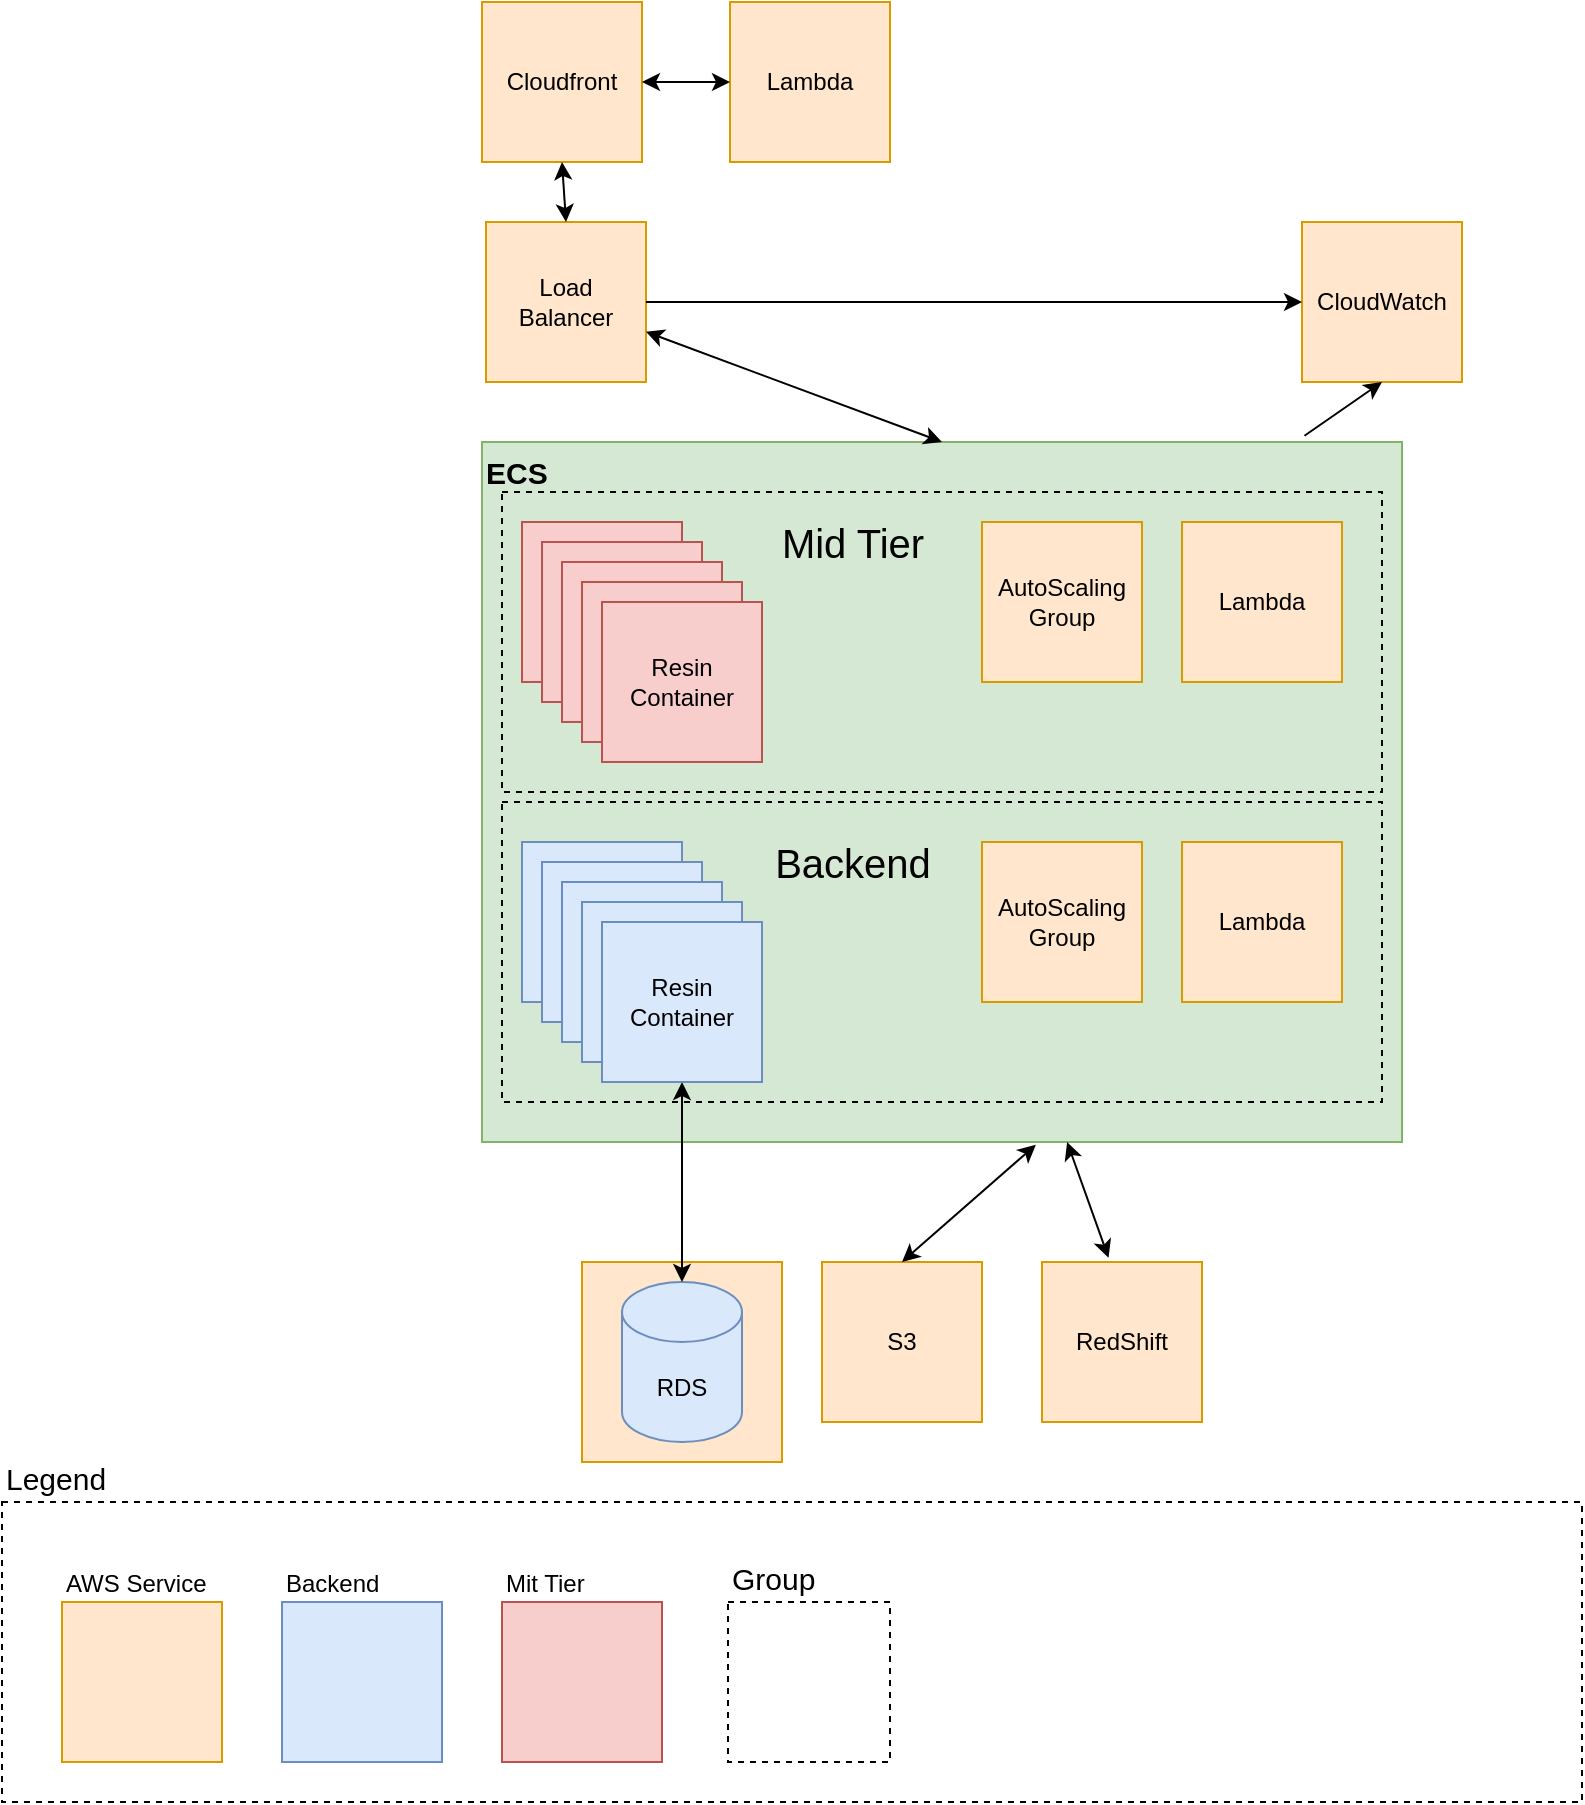 <mxfile version="13.10.0" type="github">
  <diagram id="tuF2SRHpO_IFWHsfD7gc" name="Page-1">
    <mxGraphModel dx="857" dy="650" grid="1" gridSize="10" guides="1" tooltips="1" connect="1" arrows="1" fold="1" page="1" pageScale="1" pageWidth="850" pageHeight="1100" math="0" shadow="0">
      <root>
        <mxCell id="0" />
        <mxCell id="1" parent="0" />
        <mxCell id="rKpsADtZhaYRqC5yFCHP-77" value="" style="whiteSpace=wrap;html=1;aspect=fixed;fillColor=#ffe6cc;strokeColor=#d79b00;" vertex="1" parent="1">
          <mxGeometry x="630" y="830" width="100" height="100" as="geometry" />
        </mxCell>
        <mxCell id="rKpsADtZhaYRqC5yFCHP-25" value="Cloudfront" style="whiteSpace=wrap;html=1;aspect=fixed;fillColor=#ffe6cc;strokeColor=#d79b00;" vertex="1" parent="1">
          <mxGeometry x="580" y="200" width="80" height="80" as="geometry" />
        </mxCell>
        <mxCell id="rKpsADtZhaYRqC5yFCHP-26" value="Load&lt;br&gt;Balancer" style="whiteSpace=wrap;html=1;aspect=fixed;fillColor=#ffe6cc;strokeColor=#d79b00;" vertex="1" parent="1">
          <mxGeometry x="582" y="310" width="80" height="80" as="geometry" />
        </mxCell>
        <mxCell id="rKpsADtZhaYRqC5yFCHP-27" value="ECS" style="whiteSpace=wrap;html=1;fillColor=#d5e8d4;strokeColor=#82b366;align=left;verticalAlign=top;fontStyle=1;fontSize=15;labelPosition=center;verticalLabelPosition=middle;imageAspect=1;" vertex="1" parent="1">
          <mxGeometry x="580" y="420" width="460" height="350" as="geometry" />
        </mxCell>
        <mxCell id="rKpsADtZhaYRqC5yFCHP-28" value="Lambda" style="whiteSpace=wrap;html=1;aspect=fixed;fillColor=#ffe6cc;strokeColor=#d79b00;" vertex="1" parent="1">
          <mxGeometry x="704" y="200" width="80" height="80" as="geometry" />
        </mxCell>
        <mxCell id="rKpsADtZhaYRqC5yFCHP-29" value="" style="endArrow=classic;startArrow=classic;html=1;entryX=0;entryY=0.5;entryDx=0;entryDy=0;exitX=1;exitY=0.5;exitDx=0;exitDy=0;" edge="1" parent="1" source="rKpsADtZhaYRqC5yFCHP-25" target="rKpsADtZhaYRqC5yFCHP-28">
          <mxGeometry width="50" height="50" relative="1" as="geometry">
            <mxPoint x="524" y="480" as="sourcePoint" />
            <mxPoint x="574" y="430" as="targetPoint" />
          </mxGeometry>
        </mxCell>
        <mxCell id="rKpsADtZhaYRqC5yFCHP-30" value="" style="endArrow=classic;startArrow=classic;html=1;entryX=0.5;entryY=1;entryDx=0;entryDy=0;exitX=0.5;exitY=0;exitDx=0;exitDy=0;" edge="1" parent="1" source="rKpsADtZhaYRqC5yFCHP-26" target="rKpsADtZhaYRqC5yFCHP-25">
          <mxGeometry width="50" height="50" relative="1" as="geometry">
            <mxPoint x="524" y="480" as="sourcePoint" />
            <mxPoint x="574" y="430" as="targetPoint" />
          </mxGeometry>
        </mxCell>
        <mxCell id="rKpsADtZhaYRqC5yFCHP-31" value="" style="endArrow=classic;startArrow=classic;html=1;exitX=0.5;exitY=0;exitDx=0;exitDy=0;" edge="1" parent="1" source="rKpsADtZhaYRqC5yFCHP-27" target="rKpsADtZhaYRqC5yFCHP-26">
          <mxGeometry width="50" height="50" relative="1" as="geometry">
            <mxPoint x="632" y="320" as="sourcePoint" />
            <mxPoint x="630" y="290" as="targetPoint" />
          </mxGeometry>
        </mxCell>
        <mxCell id="rKpsADtZhaYRqC5yFCHP-33" value="RDS" style="shape=cylinder3;whiteSpace=wrap;html=1;boundedLbl=1;backgroundOutline=1;size=15;fillColor=#dae8fc;strokeColor=#6c8ebf;" vertex="1" parent="1">
          <mxGeometry x="650" y="840" width="60" height="80" as="geometry" />
        </mxCell>
        <mxCell id="rKpsADtZhaYRqC5yFCHP-49" value="" style="endArrow=classic;startArrow=classic;html=1;exitX=0.5;exitY=0;exitDx=0;exitDy=0;exitPerimeter=0;" edge="1" parent="1" source="rKpsADtZhaYRqC5yFCHP-33" target="rKpsADtZhaYRqC5yFCHP-42">
          <mxGeometry width="50" height="50" relative="1" as="geometry">
            <mxPoint x="740" y="590" as="sourcePoint" />
            <mxPoint x="790" y="540" as="targetPoint" />
          </mxGeometry>
        </mxCell>
        <mxCell id="rKpsADtZhaYRqC5yFCHP-53" value="CloudWatch" style="whiteSpace=wrap;html=1;aspect=fixed;fillColor=#ffe6cc;strokeColor=#d79b00;" vertex="1" parent="1">
          <mxGeometry x="990" y="310" width="80" height="80" as="geometry" />
        </mxCell>
        <mxCell id="rKpsADtZhaYRqC5yFCHP-55" value="" style="endArrow=classic;html=1;fontSize=15;exitX=0.894;exitY=-0.009;exitDx=0;exitDy=0;exitPerimeter=0;" edge="1" parent="1" source="rKpsADtZhaYRqC5yFCHP-27">
          <mxGeometry width="50" height="50" relative="1" as="geometry">
            <mxPoint x="980" y="440" as="sourcePoint" />
            <mxPoint x="1030" y="390" as="targetPoint" />
          </mxGeometry>
        </mxCell>
        <mxCell id="rKpsADtZhaYRqC5yFCHP-56" value="" style="endArrow=classic;html=1;fontSize=15;entryX=0;entryY=0.5;entryDx=0;entryDy=0;" edge="1" parent="1" source="rKpsADtZhaYRqC5yFCHP-26" target="rKpsADtZhaYRqC5yFCHP-53">
          <mxGeometry width="50" height="50" relative="1" as="geometry">
            <mxPoint x="840" y="360" as="sourcePoint" />
            <mxPoint x="890" y="310" as="targetPoint" />
          </mxGeometry>
        </mxCell>
        <mxCell id="rKpsADtZhaYRqC5yFCHP-76" value="" style="rounded=0;whiteSpace=wrap;html=1;fontSize=15;align=left;fillColor=none;dashed=1;" vertex="1" parent="1">
          <mxGeometry x="590" y="445" width="440" height="150" as="geometry" />
        </mxCell>
        <mxCell id="rKpsADtZhaYRqC5yFCHP-44" value="" style="group" vertex="1" connectable="0" parent="1">
          <mxGeometry x="600" y="460" width="120" height="120" as="geometry" />
        </mxCell>
        <mxCell id="rKpsADtZhaYRqC5yFCHP-32" value="Resin&lt;br&gt;Container" style="whiteSpace=wrap;html=1;aspect=fixed;fillColor=#f8cecc;strokeColor=#b85450;" vertex="1" parent="rKpsADtZhaYRqC5yFCHP-44">
          <mxGeometry width="80" height="80" as="geometry" />
        </mxCell>
        <mxCell id="rKpsADtZhaYRqC5yFCHP-35" value="Resin&lt;br&gt;Container" style="whiteSpace=wrap;html=1;aspect=fixed;fillColor=#f8cecc;strokeColor=#b85450;" vertex="1" parent="rKpsADtZhaYRqC5yFCHP-44">
          <mxGeometry x="10" y="10" width="80" height="80" as="geometry" />
        </mxCell>
        <mxCell id="rKpsADtZhaYRqC5yFCHP-36" value="Resin&lt;br&gt;Container" style="whiteSpace=wrap;html=1;aspect=fixed;fillColor=#f8cecc;strokeColor=#b85450;" vertex="1" parent="rKpsADtZhaYRqC5yFCHP-44">
          <mxGeometry x="20" y="20" width="80" height="80" as="geometry" />
        </mxCell>
        <mxCell id="rKpsADtZhaYRqC5yFCHP-37" value="Resin&lt;br&gt;Container" style="whiteSpace=wrap;html=1;aspect=fixed;fillColor=#f8cecc;strokeColor=#b85450;" vertex="1" parent="rKpsADtZhaYRqC5yFCHP-44">
          <mxGeometry x="30" y="30" width="80" height="80" as="geometry" />
        </mxCell>
        <mxCell id="rKpsADtZhaYRqC5yFCHP-38" value="Resin&lt;br&gt;Container" style="whiteSpace=wrap;html=1;aspect=fixed;fillColor=#f8cecc;strokeColor=#b85450;" vertex="1" parent="rKpsADtZhaYRqC5yFCHP-44">
          <mxGeometry x="40" y="40" width="80" height="80" as="geometry" />
        </mxCell>
        <mxCell id="rKpsADtZhaYRqC5yFCHP-47" value="&lt;font style=&quot;font-size: 20px&quot;&gt;Mid Tier&lt;/font&gt;" style="text;html=1;resizable=0;autosize=1;align=center;verticalAlign=middle;points=[];fillColor=none;strokeColor=none;rounded=0;" vertex="1" parent="1">
          <mxGeometry x="720" y="460" width="90" height="20" as="geometry" />
        </mxCell>
        <mxCell id="rKpsADtZhaYRqC5yFCHP-57" value="AutoScaling&lt;br&gt;Group" style="whiteSpace=wrap;html=1;aspect=fixed;fillColor=#ffe6cc;strokeColor=#d79b00;" vertex="1" parent="1">
          <mxGeometry x="830" y="460" width="80" height="80" as="geometry" />
        </mxCell>
        <mxCell id="rKpsADtZhaYRqC5yFCHP-78" value="Legend" style="rounded=0;whiteSpace=wrap;html=1;fontSize=15;align=left;dashed=1;verticalAlign=bottom;labelPosition=center;verticalLabelPosition=top;" vertex="1" parent="1">
          <mxGeometry x="340" y="950" width="790" height="150" as="geometry" />
        </mxCell>
        <mxCell id="rKpsADtZhaYRqC5yFCHP-79" value="AWS Service" style="whiteSpace=wrap;html=1;aspect=fixed;fillColor=#ffe6cc;strokeColor=#d79b00;labelPosition=center;verticalLabelPosition=top;align=left;verticalAlign=bottom;" vertex="1" parent="1">
          <mxGeometry x="370" y="1000" width="80" height="80" as="geometry" />
        </mxCell>
        <mxCell id="rKpsADtZhaYRqC5yFCHP-81" value="Backend&lt;br&gt;" style="whiteSpace=wrap;html=1;aspect=fixed;fillColor=#dae8fc;strokeColor=#6c8ebf;labelPosition=center;verticalLabelPosition=top;align=left;verticalAlign=bottom;" vertex="1" parent="1">
          <mxGeometry x="480" y="1000" width="80" height="80" as="geometry" />
        </mxCell>
        <mxCell id="rKpsADtZhaYRqC5yFCHP-89" value="Mit Tier" style="whiteSpace=wrap;html=1;aspect=fixed;fillColor=#f8cecc;strokeColor=#b85450;labelPosition=center;verticalLabelPosition=top;align=left;verticalAlign=bottom;" vertex="1" parent="1">
          <mxGeometry x="590" y="1000" width="80" height="80" as="geometry" />
        </mxCell>
        <mxCell id="rKpsADtZhaYRqC5yFCHP-90" value="Group" style="rounded=0;whiteSpace=wrap;html=1;fontSize=15;align=left;dashed=1;fillColor=none;labelPosition=center;verticalLabelPosition=top;verticalAlign=bottom;" vertex="1" parent="1">
          <mxGeometry x="703" y="1000" width="81" height="80" as="geometry" />
        </mxCell>
        <mxCell id="rKpsADtZhaYRqC5yFCHP-92" value="S3" style="whiteSpace=wrap;html=1;aspect=fixed;fillColor=#ffe6cc;strokeColor=#d79b00;" vertex="1" parent="1">
          <mxGeometry x="750" y="830" width="80" height="80" as="geometry" />
        </mxCell>
        <mxCell id="rKpsADtZhaYRqC5yFCHP-93" value="RedShift" style="whiteSpace=wrap;html=1;aspect=fixed;fillColor=#ffe6cc;strokeColor=#d79b00;" vertex="1" parent="1">
          <mxGeometry x="860" y="830" width="80" height="80" as="geometry" />
        </mxCell>
        <mxCell id="rKpsADtZhaYRqC5yFCHP-94" value="" style="endArrow=classic;startArrow=classic;html=1;fontSize=15;exitX=0.5;exitY=0;exitDx=0;exitDy=0;entryX=0.602;entryY=1.004;entryDx=0;entryDy=0;entryPerimeter=0;" edge="1" parent="1" source="rKpsADtZhaYRqC5yFCHP-92" target="rKpsADtZhaYRqC5yFCHP-27">
          <mxGeometry width="50" height="50" relative="1" as="geometry">
            <mxPoint x="760" y="570" as="sourcePoint" />
            <mxPoint x="790" y="790" as="targetPoint" />
          </mxGeometry>
        </mxCell>
        <mxCell id="rKpsADtZhaYRqC5yFCHP-95" value="" style="endArrow=classic;startArrow=classic;html=1;fontSize=15;exitX=0.416;exitY=-0.026;exitDx=0;exitDy=0;exitPerimeter=0;" edge="1" parent="1" source="rKpsADtZhaYRqC5yFCHP-93" target="rKpsADtZhaYRqC5yFCHP-27">
          <mxGeometry width="50" height="50" relative="1" as="geometry">
            <mxPoint x="834" y="860" as="sourcePoint" />
            <mxPoint x="910" y="780" as="targetPoint" />
          </mxGeometry>
        </mxCell>
        <mxCell id="rKpsADtZhaYRqC5yFCHP-96" value="Lambda" style="whiteSpace=wrap;html=1;aspect=fixed;fillColor=#ffe6cc;strokeColor=#d79b00;" vertex="1" parent="1">
          <mxGeometry x="930" y="460" width="80" height="80" as="geometry" />
        </mxCell>
        <mxCell id="rKpsADtZhaYRqC5yFCHP-60" value="" style="rounded=0;whiteSpace=wrap;html=1;fontSize=15;align=left;fillColor=none;dashed=1;" vertex="1" parent="1">
          <mxGeometry x="590" y="600" width="440" height="150" as="geometry" />
        </mxCell>
        <mxCell id="rKpsADtZhaYRqC5yFCHP-58" value="AutoScaling&lt;br&gt;Group" style="whiteSpace=wrap;html=1;aspect=fixed;fillColor=#ffe6cc;strokeColor=#d79b00;" vertex="1" parent="1">
          <mxGeometry x="830" y="620" width="80" height="80" as="geometry" />
        </mxCell>
        <mxCell id="rKpsADtZhaYRqC5yFCHP-97" value="" style="group" vertex="1" connectable="0" parent="1">
          <mxGeometry x="600" y="620" width="210" height="120" as="geometry" />
        </mxCell>
        <mxCell id="rKpsADtZhaYRqC5yFCHP-34" value="Resin&lt;br&gt;Container" style="whiteSpace=wrap;html=1;aspect=fixed;fillColor=#dae8fc;strokeColor=#6c8ebf;" vertex="1" parent="rKpsADtZhaYRqC5yFCHP-97">
          <mxGeometry width="80" height="80" as="geometry" />
        </mxCell>
        <mxCell id="rKpsADtZhaYRqC5yFCHP-39" value="Resin&lt;br&gt;Container" style="whiteSpace=wrap;html=1;aspect=fixed;fillColor=#dae8fc;strokeColor=#6c8ebf;" vertex="1" parent="rKpsADtZhaYRqC5yFCHP-97">
          <mxGeometry x="10" y="10" width="80" height="80" as="geometry" />
        </mxCell>
        <mxCell id="rKpsADtZhaYRqC5yFCHP-40" value="Resin&lt;br&gt;Container" style="whiteSpace=wrap;html=1;aspect=fixed;fillColor=#dae8fc;strokeColor=#6c8ebf;" vertex="1" parent="rKpsADtZhaYRqC5yFCHP-97">
          <mxGeometry x="20" y="20" width="80" height="80" as="geometry" />
        </mxCell>
        <mxCell id="rKpsADtZhaYRqC5yFCHP-41" value="Resin&lt;br&gt;Container" style="whiteSpace=wrap;html=1;aspect=fixed;fillColor=#dae8fc;strokeColor=#6c8ebf;" vertex="1" parent="rKpsADtZhaYRqC5yFCHP-97">
          <mxGeometry x="30" y="30" width="80" height="80" as="geometry" />
        </mxCell>
        <mxCell id="rKpsADtZhaYRqC5yFCHP-42" value="Resin&lt;br&gt;Container" style="whiteSpace=wrap;html=1;aspect=fixed;fillColor=#dae8fc;strokeColor=#6c8ebf;" vertex="1" parent="rKpsADtZhaYRqC5yFCHP-97">
          <mxGeometry x="40" y="40" width="80" height="80" as="geometry" />
        </mxCell>
        <mxCell id="rKpsADtZhaYRqC5yFCHP-48" value="&lt;font style=&quot;font-size: 20px&quot;&gt;Backend&lt;/font&gt;" style="text;html=1;resizable=0;autosize=1;align=center;verticalAlign=middle;points=[];fillColor=none;strokeColor=none;rounded=0;" vertex="1" parent="rKpsADtZhaYRqC5yFCHP-97">
          <mxGeometry x="120" width="90" height="20" as="geometry" />
        </mxCell>
        <mxCell id="rKpsADtZhaYRqC5yFCHP-98" value="Lambda" style="whiteSpace=wrap;html=1;aspect=fixed;fillColor=#ffe6cc;strokeColor=#d79b00;" vertex="1" parent="1">
          <mxGeometry x="930" y="620" width="80" height="80" as="geometry" />
        </mxCell>
      </root>
    </mxGraphModel>
  </diagram>
</mxfile>
